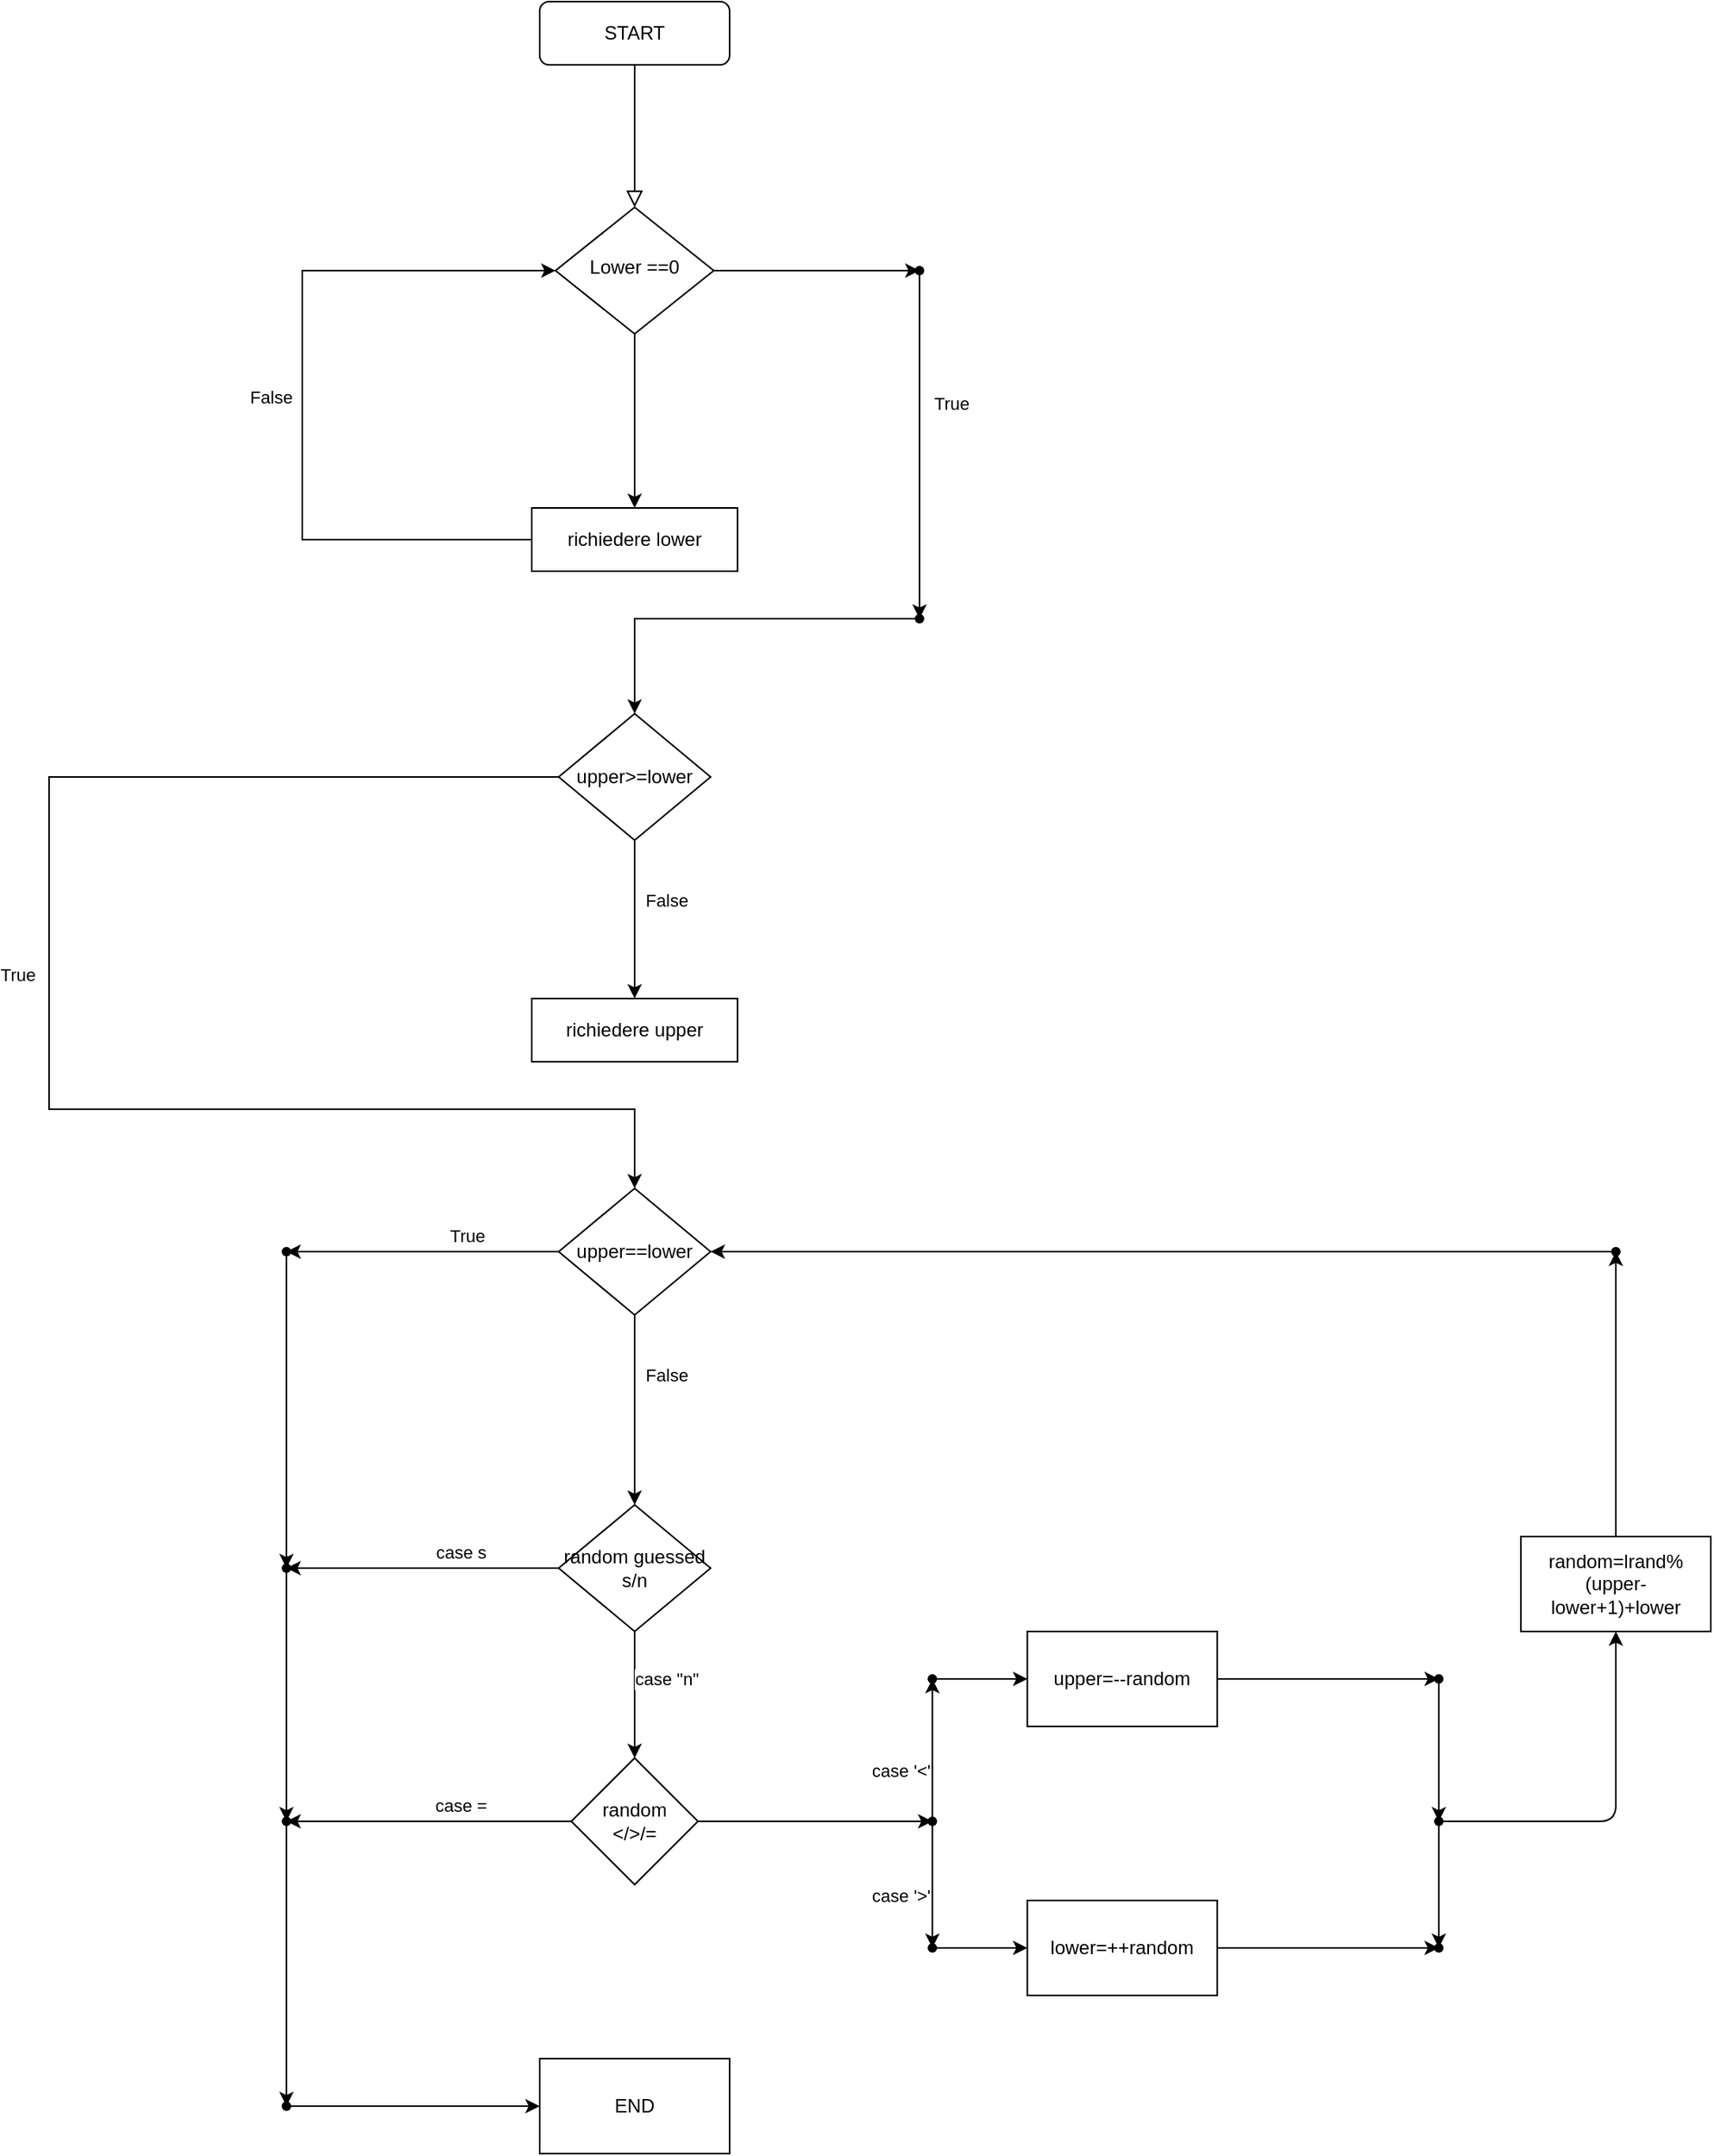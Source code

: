 <mxfile version="15.4.3" type="github">
  <diagram id="C5RBs43oDa-KdzZeNtuy" name="Page-1">
    <mxGraphModel dx="2012" dy="603" grid="1" gridSize="10" guides="1" tooltips="1" connect="1" arrows="1" fold="1" page="1" pageScale="1" pageWidth="827" pageHeight="1169" math="0" shadow="0">
      <root>
        <mxCell id="WIyWlLk6GJQsqaUBKTNV-0" />
        <mxCell id="WIyWlLk6GJQsqaUBKTNV-1" parent="WIyWlLk6GJQsqaUBKTNV-0" />
        <mxCell id="WIyWlLk6GJQsqaUBKTNV-2" value="" style="rounded=0;html=1;jettySize=auto;orthogonalLoop=1;fontSize=11;endArrow=block;endFill=0;endSize=8;strokeWidth=1;shadow=0;labelBackgroundColor=none;edgeStyle=orthogonalEdgeStyle;" parent="WIyWlLk6GJQsqaUBKTNV-1" source="WIyWlLk6GJQsqaUBKTNV-3" target="WIyWlLk6GJQsqaUBKTNV-6" edge="1">
          <mxGeometry relative="1" as="geometry" />
        </mxCell>
        <mxCell id="WIyWlLk6GJQsqaUBKTNV-3" value="START" style="rounded=1;whiteSpace=wrap;html=1;fontSize=12;glass=0;strokeWidth=1;shadow=0;" parent="WIyWlLk6GJQsqaUBKTNV-1" vertex="1">
          <mxGeometry x="-110" y="10" width="120" height="40" as="geometry" />
        </mxCell>
        <mxCell id="HhK8zsjSgWZiHVDgSvJt-2" value="" style="edgeStyle=orthogonalEdgeStyle;rounded=0;orthogonalLoop=1;jettySize=auto;html=1;" edge="1" parent="WIyWlLk6GJQsqaUBKTNV-1" source="WIyWlLk6GJQsqaUBKTNV-6" target="MiROsKPb9ubcO-TrZehd-3">
          <mxGeometry relative="1" as="geometry" />
        </mxCell>
        <mxCell id="HhK8zsjSgWZiHVDgSvJt-14" value="" style="edgeStyle=orthogonalEdgeStyle;rounded=0;orthogonalLoop=1;jettySize=auto;html=1;" edge="1" parent="WIyWlLk6GJQsqaUBKTNV-1" source="WIyWlLk6GJQsqaUBKTNV-6" target="HhK8zsjSgWZiHVDgSvJt-13">
          <mxGeometry relative="1" as="geometry" />
        </mxCell>
        <mxCell id="WIyWlLk6GJQsqaUBKTNV-6" value="Lower ==0" style="rhombus;whiteSpace=wrap;html=1;shadow=0;fontFamily=Helvetica;fontSize=12;align=center;strokeWidth=1;spacing=6;spacingTop=-4;" parent="WIyWlLk6GJQsqaUBKTNV-1" vertex="1">
          <mxGeometry x="-100" y="140" width="100" height="80" as="geometry" />
        </mxCell>
        <mxCell id="HhK8zsjSgWZiHVDgSvJt-21" value="" style="edgeStyle=orthogonalEdgeStyle;rounded=0;orthogonalLoop=1;jettySize=auto;html=1;" edge="1" parent="WIyWlLk6GJQsqaUBKTNV-1" source="MiROsKPb9ubcO-TrZehd-0" target="HhK8zsjSgWZiHVDgSvJt-20">
          <mxGeometry relative="1" as="geometry" />
        </mxCell>
        <mxCell id="HhK8zsjSgWZiHVDgSvJt-22" value="False" style="edgeLabel;html=1;align=center;verticalAlign=middle;resizable=0;points=[];" vertex="1" connectable="0" parent="HhK8zsjSgWZiHVDgSvJt-21">
          <mxGeometry x="-0.243" y="-2" relative="1" as="geometry">
            <mxPoint x="22" as="offset" />
          </mxGeometry>
        </mxCell>
        <mxCell id="HhK8zsjSgWZiHVDgSvJt-24" value="" style="edgeStyle=orthogonalEdgeStyle;rounded=0;orthogonalLoop=1;jettySize=auto;html=1;" edge="1" parent="WIyWlLk6GJQsqaUBKTNV-1" source="MiROsKPb9ubcO-TrZehd-0" target="HhK8zsjSgWZiHVDgSvJt-23">
          <mxGeometry relative="1" as="geometry">
            <Array as="points">
              <mxPoint x="-420" y="500" />
              <mxPoint x="-420" y="710" />
              <mxPoint x="-50" y="710" />
            </Array>
          </mxGeometry>
        </mxCell>
        <mxCell id="HhK8zsjSgWZiHVDgSvJt-28" value="True" style="edgeLabel;html=1;align=center;verticalAlign=middle;resizable=0;points=[];" vertex="1" connectable="0" parent="HhK8zsjSgWZiHVDgSvJt-24">
          <mxGeometry x="-0.061" y="-2" relative="1" as="geometry">
            <mxPoint x="-18" as="offset" />
          </mxGeometry>
        </mxCell>
        <mxCell id="MiROsKPb9ubcO-TrZehd-0" value="upper&amp;gt;=lower" style="rhombus;whiteSpace=wrap;html=1;" parent="WIyWlLk6GJQsqaUBKTNV-1" vertex="1">
          <mxGeometry x="-98" y="460" width="96" height="80" as="geometry" />
        </mxCell>
        <mxCell id="MiROsKPb9ubcO-TrZehd-5" value="" style="edgeStyle=orthogonalEdgeStyle;rounded=0;orthogonalLoop=1;jettySize=auto;html=1;exitX=0;exitY=0.5;exitDx=0;exitDy=0;entryX=0;entryY=0.5;entryDx=0;entryDy=0;" parent="WIyWlLk6GJQsqaUBKTNV-1" source="MiROsKPb9ubcO-TrZehd-3" target="WIyWlLk6GJQsqaUBKTNV-6" edge="1">
          <mxGeometry relative="1" as="geometry">
            <Array as="points">
              <mxPoint x="-260" y="350" />
              <mxPoint x="-260" y="180" />
            </Array>
          </mxGeometry>
        </mxCell>
        <mxCell id="HhK8zsjSgWZiHVDgSvJt-19" value="False" style="edgeLabel;html=1;align=center;verticalAlign=middle;resizable=0;points=[];" vertex="1" connectable="0" parent="MiROsKPb9ubcO-TrZehd-5">
          <mxGeometry x="0.044" relative="1" as="geometry">
            <mxPoint x="-20" y="13" as="offset" />
          </mxGeometry>
        </mxCell>
        <mxCell id="MiROsKPb9ubcO-TrZehd-3" value="richiedere lower" style="rounded=0;whiteSpace=wrap;html=1;" parent="WIyWlLk6GJQsqaUBKTNV-1" vertex="1">
          <mxGeometry x="-115" y="330" width="130" height="40" as="geometry" />
        </mxCell>
        <mxCell id="HhK8zsjSgWZiHVDgSvJt-16" value="" style="edgeStyle=orthogonalEdgeStyle;rounded=0;orthogonalLoop=1;jettySize=auto;html=1;" edge="1" parent="WIyWlLk6GJQsqaUBKTNV-1" source="HhK8zsjSgWZiHVDgSvJt-13" target="HhK8zsjSgWZiHVDgSvJt-15">
          <mxGeometry relative="1" as="geometry" />
        </mxCell>
        <mxCell id="HhK8zsjSgWZiHVDgSvJt-18" value="True" style="edgeLabel;html=1;align=center;verticalAlign=middle;resizable=0;points=[];" vertex="1" connectable="0" parent="HhK8zsjSgWZiHVDgSvJt-16">
          <mxGeometry x="-0.242" y="3" relative="1" as="geometry">
            <mxPoint x="17" as="offset" />
          </mxGeometry>
        </mxCell>
        <mxCell id="HhK8zsjSgWZiHVDgSvJt-13" value="" style="shape=waypoint;size=6;pointerEvents=1;points=[];resizable=0;rotatable=0;perimeter=centerPerimeter;snapToPoint=1;shadow=0;strokeWidth=1;spacing=6;spacingTop=-4;" vertex="1" parent="WIyWlLk6GJQsqaUBKTNV-1">
          <mxGeometry x="110" y="160" width="40" height="40" as="geometry" />
        </mxCell>
        <mxCell id="HhK8zsjSgWZiHVDgSvJt-17" value="" style="edgeStyle=orthogonalEdgeStyle;rounded=0;orthogonalLoop=1;jettySize=auto;html=1;startArrow=none;" edge="1" parent="WIyWlLk6GJQsqaUBKTNV-1" source="HhK8zsjSgWZiHVDgSvJt-15" target="MiROsKPb9ubcO-TrZehd-0">
          <mxGeometry relative="1" as="geometry">
            <mxPoint x="130" y="400" as="sourcePoint" />
            <Array as="points">
              <mxPoint x="130" y="400" />
              <mxPoint x="-50" y="400" />
            </Array>
          </mxGeometry>
        </mxCell>
        <mxCell id="HhK8zsjSgWZiHVDgSvJt-20" value="richiedere upper" style="rounded=0;whiteSpace=wrap;html=1;" vertex="1" parent="WIyWlLk6GJQsqaUBKTNV-1">
          <mxGeometry x="-115" y="640" width="130" height="40" as="geometry" />
        </mxCell>
        <mxCell id="HhK8zsjSgWZiHVDgSvJt-26" value="" style="edgeStyle=orthogonalEdgeStyle;rounded=0;orthogonalLoop=1;jettySize=auto;html=1;" edge="1" parent="WIyWlLk6GJQsqaUBKTNV-1" source="HhK8zsjSgWZiHVDgSvJt-23" target="HhK8zsjSgWZiHVDgSvJt-25">
          <mxGeometry relative="1" as="geometry" />
        </mxCell>
        <mxCell id="HhK8zsjSgWZiHVDgSvJt-88" value="False" style="edgeLabel;html=1;align=center;verticalAlign=middle;resizable=0;points=[];" vertex="1" connectable="0" parent="HhK8zsjSgWZiHVDgSvJt-26">
          <mxGeometry x="-0.374" relative="1" as="geometry">
            <mxPoint x="20" as="offset" />
          </mxGeometry>
        </mxCell>
        <mxCell id="HhK8zsjSgWZiHVDgSvJt-72" value="" style="edgeStyle=orthogonalEdgeStyle;curved=0;rounded=1;sketch=0;orthogonalLoop=1;jettySize=auto;html=1;" edge="1" parent="WIyWlLk6GJQsqaUBKTNV-1" source="HhK8zsjSgWZiHVDgSvJt-23" target="HhK8zsjSgWZiHVDgSvJt-71">
          <mxGeometry relative="1" as="geometry" />
        </mxCell>
        <mxCell id="HhK8zsjSgWZiHVDgSvJt-87" value="True" style="edgeLabel;html=1;align=center;verticalAlign=middle;resizable=0;points=[];" vertex="1" connectable="0" parent="HhK8zsjSgWZiHVDgSvJt-72">
          <mxGeometry x="-0.32" y="1" relative="1" as="geometry">
            <mxPoint y="-11" as="offset" />
          </mxGeometry>
        </mxCell>
        <mxCell id="HhK8zsjSgWZiHVDgSvJt-23" value="upper==lower" style="rhombus;whiteSpace=wrap;html=1;" vertex="1" parent="WIyWlLk6GJQsqaUBKTNV-1">
          <mxGeometry x="-98" y="760" width="96" height="80" as="geometry" />
        </mxCell>
        <mxCell id="HhK8zsjSgWZiHVDgSvJt-36" value="" style="edgeStyle=orthogonalEdgeStyle;curved=0;rounded=1;sketch=0;orthogonalLoop=1;jettySize=auto;html=1;" edge="1" parent="WIyWlLk6GJQsqaUBKTNV-1" source="HhK8zsjSgWZiHVDgSvJt-25" target="HhK8zsjSgWZiHVDgSvJt-35">
          <mxGeometry relative="1" as="geometry" />
        </mxCell>
        <mxCell id="HhK8zsjSgWZiHVDgSvJt-37" value="case &quot;n&quot;" style="edgeLabel;html=1;align=center;verticalAlign=middle;resizable=0;points=[];" vertex="1" connectable="0" parent="HhK8zsjSgWZiHVDgSvJt-36">
          <mxGeometry x="0.18" relative="1" as="geometry">
            <mxPoint x="20" y="-17" as="offset" />
          </mxGeometry>
        </mxCell>
        <mxCell id="HhK8zsjSgWZiHVDgSvJt-46" value="" style="edgeStyle=orthogonalEdgeStyle;curved=0;rounded=1;sketch=0;orthogonalLoop=1;jettySize=auto;html=1;exitX=1;exitY=0.5;exitDx=0;exitDy=0;" edge="1" parent="WIyWlLk6GJQsqaUBKTNV-1" source="HhK8zsjSgWZiHVDgSvJt-35" target="HhK8zsjSgWZiHVDgSvJt-45">
          <mxGeometry relative="1" as="geometry">
            <mxPoint x="62.14" y="1160" as="sourcePoint" />
          </mxGeometry>
        </mxCell>
        <mxCell id="HhK8zsjSgWZiHVDgSvJt-86" value="" style="edgeStyle=orthogonalEdgeStyle;curved=0;rounded=1;sketch=0;orthogonalLoop=1;jettySize=auto;html=1;" edge="1" parent="WIyWlLk6GJQsqaUBKTNV-1" source="HhK8zsjSgWZiHVDgSvJt-25">
          <mxGeometry relative="1" as="geometry">
            <mxPoint x="-270" y="1000" as="targetPoint" />
          </mxGeometry>
        </mxCell>
        <mxCell id="HhK8zsjSgWZiHVDgSvJt-94" value="case s" style="edgeLabel;html=1;align=center;verticalAlign=middle;resizable=0;points=[];" vertex="1" connectable="0" parent="HhK8zsjSgWZiHVDgSvJt-86">
          <mxGeometry x="-0.322" y="-2" relative="1" as="geometry">
            <mxPoint x="-4" y="-8" as="offset" />
          </mxGeometry>
        </mxCell>
        <mxCell id="HhK8zsjSgWZiHVDgSvJt-25" value="&lt;div&gt;random guessed &lt;br&gt;&lt;/div&gt;&lt;div&gt;s/n&lt;/div&gt;" style="rhombus;whiteSpace=wrap;html=1;" vertex="1" parent="WIyWlLk6GJQsqaUBKTNV-1">
          <mxGeometry x="-98" y="960" width="96" height="80" as="geometry" />
        </mxCell>
        <mxCell id="HhK8zsjSgWZiHVDgSvJt-29" value="END" style="whiteSpace=wrap;html=1;" vertex="1" parent="WIyWlLk6GJQsqaUBKTNV-1">
          <mxGeometry x="-110" y="1310" width="120" height="60" as="geometry" />
        </mxCell>
        <mxCell id="HhK8zsjSgWZiHVDgSvJt-84" value="" style="edgeStyle=orthogonalEdgeStyle;curved=0;rounded=1;sketch=0;orthogonalLoop=1;jettySize=auto;html=1;" edge="1" parent="WIyWlLk6GJQsqaUBKTNV-1" source="HhK8zsjSgWZiHVDgSvJt-35">
          <mxGeometry relative="1" as="geometry">
            <mxPoint x="-270" y="1160" as="targetPoint" />
          </mxGeometry>
        </mxCell>
        <mxCell id="HhK8zsjSgWZiHVDgSvJt-93" value="case =" style="edgeLabel;html=1;align=center;verticalAlign=middle;resizable=0;points=[];" vertex="1" connectable="0" parent="HhK8zsjSgWZiHVDgSvJt-84">
          <mxGeometry x="-0.261" y="-1" relative="1" as="geometry">
            <mxPoint x="-4" y="-9" as="offset" />
          </mxGeometry>
        </mxCell>
        <mxCell id="HhK8zsjSgWZiHVDgSvJt-35" value="&lt;div&gt;random&lt;/div&gt;&lt;div&gt;&amp;lt;/&amp;gt;/=&lt;br&gt;&lt;/div&gt;" style="rhombus;whiteSpace=wrap;html=1;" vertex="1" parent="WIyWlLk6GJQsqaUBKTNV-1">
          <mxGeometry x="-90" y="1120" width="80" height="80" as="geometry" />
        </mxCell>
        <mxCell id="HhK8zsjSgWZiHVDgSvJt-48" value="" style="edgeStyle=orthogonalEdgeStyle;curved=0;rounded=1;sketch=0;orthogonalLoop=1;jettySize=auto;html=1;" edge="1" parent="WIyWlLk6GJQsqaUBKTNV-1" source="HhK8zsjSgWZiHVDgSvJt-45" target="HhK8zsjSgWZiHVDgSvJt-47">
          <mxGeometry relative="1" as="geometry" />
        </mxCell>
        <mxCell id="HhK8zsjSgWZiHVDgSvJt-55" value="case &#39;&amp;lt;&#39;" style="edgeLabel;html=1;align=center;verticalAlign=middle;resizable=0;points=[];" vertex="1" connectable="0" parent="HhK8zsjSgWZiHVDgSvJt-48">
          <mxGeometry x="-0.275" y="-2" relative="1" as="geometry">
            <mxPoint x="-22" as="offset" />
          </mxGeometry>
        </mxCell>
        <mxCell id="HhK8zsjSgWZiHVDgSvJt-50" value="" style="edgeStyle=orthogonalEdgeStyle;curved=0;rounded=1;sketch=0;orthogonalLoop=1;jettySize=auto;html=1;" edge="1" parent="WIyWlLk6GJQsqaUBKTNV-1" source="HhK8zsjSgWZiHVDgSvJt-45" target="HhK8zsjSgWZiHVDgSvJt-49">
          <mxGeometry relative="1" as="geometry" />
        </mxCell>
        <mxCell id="HhK8zsjSgWZiHVDgSvJt-56" value="case &#39;&amp;gt;&#39;" style="edgeLabel;html=1;align=center;verticalAlign=middle;resizable=0;points=[];" vertex="1" connectable="0" parent="HhK8zsjSgWZiHVDgSvJt-50">
          <mxGeometry x="0.173" relative="1" as="geometry">
            <mxPoint x="-20" as="offset" />
          </mxGeometry>
        </mxCell>
        <mxCell id="HhK8zsjSgWZiHVDgSvJt-45" value="" style="shape=waypoint;size=6;pointerEvents=1;points=[];fillColor=#ffffff;resizable=0;rotatable=0;perimeter=centerPerimeter;snapToPoint=1;" vertex="1" parent="WIyWlLk6GJQsqaUBKTNV-1">
          <mxGeometry x="118.14" y="1140" width="40" height="40" as="geometry" />
        </mxCell>
        <mxCell id="HhK8zsjSgWZiHVDgSvJt-54" value="" style="edgeStyle=orthogonalEdgeStyle;curved=0;rounded=1;sketch=0;orthogonalLoop=1;jettySize=auto;html=1;" edge="1" parent="WIyWlLk6GJQsqaUBKTNV-1" source="HhK8zsjSgWZiHVDgSvJt-47" target="HhK8zsjSgWZiHVDgSvJt-53">
          <mxGeometry relative="1" as="geometry" />
        </mxCell>
        <mxCell id="HhK8zsjSgWZiHVDgSvJt-47" value="" style="shape=waypoint;size=6;pointerEvents=1;points=[];fillColor=#ffffff;resizable=0;rotatable=0;perimeter=centerPerimeter;snapToPoint=1;" vertex="1" parent="WIyWlLk6GJQsqaUBKTNV-1">
          <mxGeometry x="118.14" y="1050" width="40" height="40" as="geometry" />
        </mxCell>
        <mxCell id="HhK8zsjSgWZiHVDgSvJt-58" value="" style="edgeStyle=orthogonalEdgeStyle;curved=0;rounded=1;sketch=0;orthogonalLoop=1;jettySize=auto;html=1;" edge="1" parent="WIyWlLk6GJQsqaUBKTNV-1" source="HhK8zsjSgWZiHVDgSvJt-49" target="HhK8zsjSgWZiHVDgSvJt-57">
          <mxGeometry relative="1" as="geometry" />
        </mxCell>
        <mxCell id="HhK8zsjSgWZiHVDgSvJt-49" value="" style="shape=waypoint;size=6;pointerEvents=1;points=[];fillColor=#ffffff;resizable=0;rotatable=0;perimeter=centerPerimeter;snapToPoint=1;" vertex="1" parent="WIyWlLk6GJQsqaUBKTNV-1">
          <mxGeometry x="118.14" y="1220" width="40" height="40" as="geometry" />
        </mxCell>
        <mxCell id="HhK8zsjSgWZiHVDgSvJt-62" value="" style="edgeStyle=orthogonalEdgeStyle;curved=0;rounded=1;sketch=0;orthogonalLoop=1;jettySize=auto;html=1;" edge="1" parent="WIyWlLk6GJQsqaUBKTNV-1" source="HhK8zsjSgWZiHVDgSvJt-53" target="HhK8zsjSgWZiHVDgSvJt-61">
          <mxGeometry relative="1" as="geometry" />
        </mxCell>
        <mxCell id="HhK8zsjSgWZiHVDgSvJt-53" value="upper=--random" style="whiteSpace=wrap;html=1;" vertex="1" parent="WIyWlLk6GJQsqaUBKTNV-1">
          <mxGeometry x="198.14" y="1040" width="120" height="60" as="geometry" />
        </mxCell>
        <mxCell id="HhK8zsjSgWZiHVDgSvJt-60" value="" style="edgeStyle=orthogonalEdgeStyle;curved=0;rounded=1;sketch=0;orthogonalLoop=1;jettySize=auto;html=1;" edge="1" parent="WIyWlLk6GJQsqaUBKTNV-1" source="HhK8zsjSgWZiHVDgSvJt-57" target="HhK8zsjSgWZiHVDgSvJt-59">
          <mxGeometry relative="1" as="geometry" />
        </mxCell>
        <mxCell id="HhK8zsjSgWZiHVDgSvJt-57" value="lower=++random" style="whiteSpace=wrap;html=1;" vertex="1" parent="WIyWlLk6GJQsqaUBKTNV-1">
          <mxGeometry x="198.14" y="1210" width="120" height="60" as="geometry" />
        </mxCell>
        <mxCell id="HhK8zsjSgWZiHVDgSvJt-59" value="" style="shape=waypoint;size=6;pointerEvents=1;points=[];fillColor=#ffffff;resizable=0;rotatable=0;perimeter=centerPerimeter;snapToPoint=1;" vertex="1" parent="WIyWlLk6GJQsqaUBKTNV-1">
          <mxGeometry x="438.14" y="1220" width="40" height="40" as="geometry" />
        </mxCell>
        <mxCell id="HhK8zsjSgWZiHVDgSvJt-64" value="" style="edgeStyle=orthogonalEdgeStyle;curved=0;rounded=1;sketch=0;orthogonalLoop=1;jettySize=auto;html=1;" edge="1" parent="WIyWlLk6GJQsqaUBKTNV-1" source="HhK8zsjSgWZiHVDgSvJt-61" target="HhK8zsjSgWZiHVDgSvJt-63">
          <mxGeometry relative="1" as="geometry" />
        </mxCell>
        <mxCell id="HhK8zsjSgWZiHVDgSvJt-61" value="" style="shape=waypoint;size=6;pointerEvents=1;points=[];fillColor=#ffffff;resizable=0;rotatable=0;perimeter=centerPerimeter;snapToPoint=1;" vertex="1" parent="WIyWlLk6GJQsqaUBKTNV-1">
          <mxGeometry x="438.14" y="1050" width="40" height="40" as="geometry" />
        </mxCell>
        <mxCell id="HhK8zsjSgWZiHVDgSvJt-65" value="" style="edgeStyle=orthogonalEdgeStyle;curved=0;rounded=1;sketch=0;orthogonalLoop=1;jettySize=auto;html=1;" edge="1" parent="WIyWlLk6GJQsqaUBKTNV-1" source="HhK8zsjSgWZiHVDgSvJt-63" target="HhK8zsjSgWZiHVDgSvJt-59">
          <mxGeometry relative="1" as="geometry" />
        </mxCell>
        <mxCell id="HhK8zsjSgWZiHVDgSvJt-90" value="" style="edgeStyle=orthogonalEdgeStyle;curved=0;rounded=1;sketch=0;orthogonalLoop=1;jettySize=auto;html=1;" edge="1" parent="WIyWlLk6GJQsqaUBKTNV-1" source="HhK8zsjSgWZiHVDgSvJt-63" target="HhK8zsjSgWZiHVDgSvJt-89">
          <mxGeometry relative="1" as="geometry" />
        </mxCell>
        <mxCell id="HhK8zsjSgWZiHVDgSvJt-63" value="" style="shape=waypoint;size=6;pointerEvents=1;points=[];fillColor=#ffffff;resizable=0;rotatable=0;perimeter=centerPerimeter;snapToPoint=1;" vertex="1" parent="WIyWlLk6GJQsqaUBKTNV-1">
          <mxGeometry x="438.14" y="1140" width="40" height="40" as="geometry" />
        </mxCell>
        <mxCell id="HhK8zsjSgWZiHVDgSvJt-69" value="" style="edgeStyle=orthogonalEdgeStyle;curved=0;rounded=1;sketch=0;orthogonalLoop=1;jettySize=auto;html=1;entryX=1;entryY=0.5;entryDx=0;entryDy=0;" edge="1" parent="WIyWlLk6GJQsqaUBKTNV-1" source="HhK8zsjSgWZiHVDgSvJt-66" target="HhK8zsjSgWZiHVDgSvJt-23">
          <mxGeometry relative="1" as="geometry">
            <mxPoint x="2.274e-13" y="800" as="targetPoint" />
          </mxGeometry>
        </mxCell>
        <mxCell id="HhK8zsjSgWZiHVDgSvJt-66" value="" style="shape=waypoint;size=6;pointerEvents=1;points=[];fillColor=#ffffff;resizable=0;rotatable=0;perimeter=centerPerimeter;snapToPoint=1;" vertex="1" parent="WIyWlLk6GJQsqaUBKTNV-1">
          <mxGeometry x="550" y="780" width="40" height="40" as="geometry" />
        </mxCell>
        <mxCell id="HhK8zsjSgWZiHVDgSvJt-15" value="" style="shape=waypoint;size=6;pointerEvents=1;points=[];resizable=0;rotatable=0;perimeter=centerPerimeter;snapToPoint=1;shadow=0;strokeWidth=1;spacing=6;spacingTop=-4;" vertex="1" parent="WIyWlLk6GJQsqaUBKTNV-1">
          <mxGeometry x="110" y="380" width="40" height="40" as="geometry" />
        </mxCell>
        <mxCell id="HhK8zsjSgWZiHVDgSvJt-70" value="" style="edgeStyle=orthogonalEdgeStyle;rounded=0;orthogonalLoop=1;jettySize=auto;html=1;endArrow=none;" edge="1" parent="WIyWlLk6GJQsqaUBKTNV-1" target="HhK8zsjSgWZiHVDgSvJt-15">
          <mxGeometry relative="1" as="geometry">
            <mxPoint x="130" y="400" as="sourcePoint" />
            <mxPoint x="-50" y="460" as="targetPoint" />
            <Array as="points" />
          </mxGeometry>
        </mxCell>
        <mxCell id="HhK8zsjSgWZiHVDgSvJt-75" value="" style="edgeStyle=orthogonalEdgeStyle;curved=0;rounded=1;sketch=0;orthogonalLoop=1;jettySize=auto;html=1;" edge="1" parent="WIyWlLk6GJQsqaUBKTNV-1" source="HhK8zsjSgWZiHVDgSvJt-71" target="HhK8zsjSgWZiHVDgSvJt-74">
          <mxGeometry relative="1" as="geometry" />
        </mxCell>
        <mxCell id="HhK8zsjSgWZiHVDgSvJt-71" value="" style="shape=waypoint;size=6;pointerEvents=1;points=[];fillColor=#ffffff;resizable=0;rotatable=0;perimeter=centerPerimeter;snapToPoint=1;" vertex="1" parent="WIyWlLk6GJQsqaUBKTNV-1">
          <mxGeometry x="-290" y="780" width="40" height="40" as="geometry" />
        </mxCell>
        <mxCell id="HhK8zsjSgWZiHVDgSvJt-77" value="" style="edgeStyle=orthogonalEdgeStyle;curved=0;rounded=1;sketch=0;orthogonalLoop=1;jettySize=auto;html=1;" edge="1" parent="WIyWlLk6GJQsqaUBKTNV-1" source="HhK8zsjSgWZiHVDgSvJt-74" target="HhK8zsjSgWZiHVDgSvJt-76">
          <mxGeometry relative="1" as="geometry" />
        </mxCell>
        <mxCell id="HhK8zsjSgWZiHVDgSvJt-74" value="" style="shape=waypoint;size=6;pointerEvents=1;points=[];fillColor=#ffffff;resizable=0;rotatable=0;perimeter=centerPerimeter;snapToPoint=1;" vertex="1" parent="WIyWlLk6GJQsqaUBKTNV-1">
          <mxGeometry x="-290" y="980" width="40" height="40" as="geometry" />
        </mxCell>
        <mxCell id="HhK8zsjSgWZiHVDgSvJt-79" value="" style="edgeStyle=orthogonalEdgeStyle;curved=0;rounded=1;sketch=0;orthogonalLoop=1;jettySize=auto;html=1;" edge="1" parent="WIyWlLk6GJQsqaUBKTNV-1" source="HhK8zsjSgWZiHVDgSvJt-76" target="HhK8zsjSgWZiHVDgSvJt-78">
          <mxGeometry relative="1" as="geometry" />
        </mxCell>
        <mxCell id="HhK8zsjSgWZiHVDgSvJt-76" value="" style="shape=waypoint;size=6;pointerEvents=1;points=[];fillColor=#ffffff;resizable=0;rotatable=0;perimeter=centerPerimeter;snapToPoint=1;" vertex="1" parent="WIyWlLk6GJQsqaUBKTNV-1">
          <mxGeometry x="-290" y="1140" width="40" height="40" as="geometry" />
        </mxCell>
        <mxCell id="HhK8zsjSgWZiHVDgSvJt-81" value="" style="edgeStyle=orthogonalEdgeStyle;curved=0;rounded=1;sketch=0;orthogonalLoop=1;jettySize=auto;html=1;" edge="1" parent="WIyWlLk6GJQsqaUBKTNV-1" source="HhK8zsjSgWZiHVDgSvJt-78">
          <mxGeometry relative="1" as="geometry">
            <mxPoint x="-110" y="1340" as="targetPoint" />
          </mxGeometry>
        </mxCell>
        <mxCell id="HhK8zsjSgWZiHVDgSvJt-78" value="" style="shape=waypoint;size=6;pointerEvents=1;points=[];fillColor=#ffffff;resizable=0;rotatable=0;perimeter=centerPerimeter;snapToPoint=1;" vertex="1" parent="WIyWlLk6GJQsqaUBKTNV-1">
          <mxGeometry x="-290" y="1320" width="40" height="40" as="geometry" />
        </mxCell>
        <mxCell id="HhK8zsjSgWZiHVDgSvJt-92" value="" style="edgeStyle=orthogonalEdgeStyle;curved=0;rounded=1;sketch=0;orthogonalLoop=1;jettySize=auto;html=1;" edge="1" parent="WIyWlLk6GJQsqaUBKTNV-1" source="HhK8zsjSgWZiHVDgSvJt-89">
          <mxGeometry relative="1" as="geometry">
            <mxPoint x="570" y="800" as="targetPoint" />
          </mxGeometry>
        </mxCell>
        <mxCell id="HhK8zsjSgWZiHVDgSvJt-89" value="random=lrand%(upper-lower+1)+lower" style="whiteSpace=wrap;html=1;" vertex="1" parent="WIyWlLk6GJQsqaUBKTNV-1">
          <mxGeometry x="510" y="980" width="120" height="60" as="geometry" />
        </mxCell>
      </root>
    </mxGraphModel>
  </diagram>
</mxfile>
